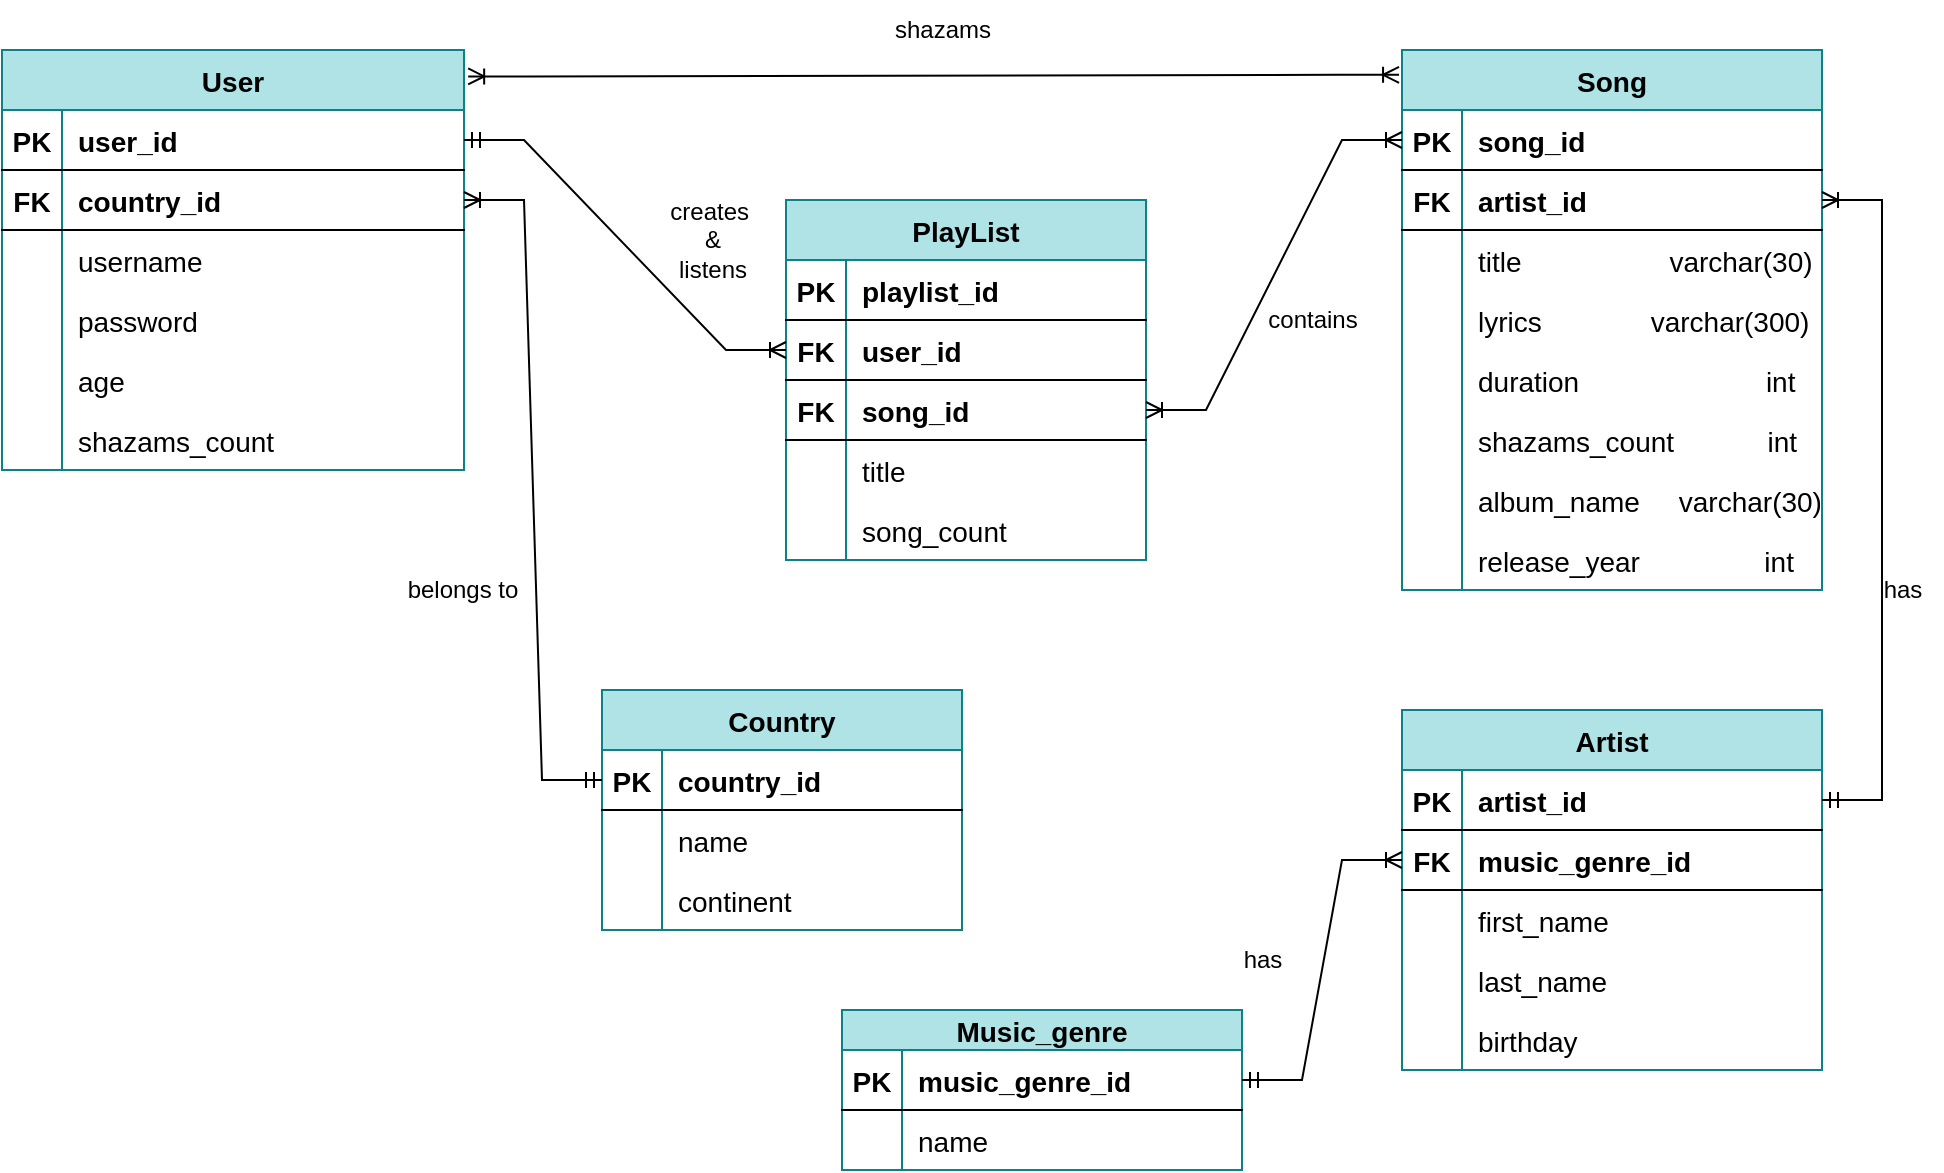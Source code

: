 <mxfile version="20.3.0" type="device"><diagram id="4LBnZehck8oX61loQEmw" name="Page-1"><mxGraphModel dx="1880" dy="649" grid="1" gridSize="10" guides="1" tooltips="1" connect="1" arrows="1" fold="1" page="1" pageScale="1" pageWidth="850" pageHeight="1100" math="0" shadow="0"><root><mxCell id="0"/><mxCell id="1" parent="0"/><mxCell id="A0lXSllya_kfX81sXJ0i-18" value="User" style="shape=table;startSize=30;container=1;collapsible=1;childLayout=tableLayout;fixedRows=1;rowLines=0;fontStyle=1;align=center;resizeLast=1;fontSize=14;fillColor=#b0e3e6;strokeColor=#0e8088;" parent="1" vertex="1"><mxGeometry x="-340" y="110" width="231" height="210" as="geometry"/></mxCell><mxCell id="A0lXSllya_kfX81sXJ0i-19" value="" style="shape=tableRow;horizontal=0;startSize=0;swimlaneHead=0;swimlaneBody=0;fillColor=none;collapsible=0;dropTarget=0;points=[[0,0.5],[1,0.5]];portConstraint=eastwest;top=0;left=0;right=0;bottom=1;fontSize=14;" parent="A0lXSllya_kfX81sXJ0i-18" vertex="1"><mxGeometry y="30" width="231" height="30" as="geometry"/></mxCell><mxCell id="A0lXSllya_kfX81sXJ0i-20" value="PK" style="shape=partialRectangle;connectable=0;fillColor=none;top=0;left=0;bottom=0;right=0;fontStyle=1;overflow=hidden;fontSize=14;" parent="A0lXSllya_kfX81sXJ0i-19" vertex="1"><mxGeometry width="30" height="30" as="geometry"><mxRectangle width="30" height="30" as="alternateBounds"/></mxGeometry></mxCell><mxCell id="A0lXSllya_kfX81sXJ0i-21" value="user_id" style="shape=partialRectangle;connectable=0;fillColor=none;top=0;left=0;bottom=0;right=0;align=left;spacingLeft=6;fontStyle=1;overflow=hidden;fontSize=14;" parent="A0lXSllya_kfX81sXJ0i-19" vertex="1"><mxGeometry x="30" width="201" height="30" as="geometry"><mxRectangle width="201" height="30" as="alternateBounds"/></mxGeometry></mxCell><mxCell id="A0lXSllya_kfX81sXJ0i-36" value="" style="shape=tableRow;horizontal=0;startSize=0;swimlaneHead=0;swimlaneBody=0;fillColor=none;collapsible=0;dropTarget=0;points=[[0,0.5],[1,0.5]];portConstraint=eastwest;top=0;left=0;right=0;bottom=1;fontSize=14;" parent="A0lXSllya_kfX81sXJ0i-18" vertex="1"><mxGeometry y="60" width="231" height="30" as="geometry"/></mxCell><mxCell id="A0lXSllya_kfX81sXJ0i-37" value="FK" style="shape=partialRectangle;connectable=0;fillColor=none;top=0;left=0;bottom=0;right=0;fontStyle=1;overflow=hidden;fontSize=14;" parent="A0lXSllya_kfX81sXJ0i-36" vertex="1"><mxGeometry width="30" height="30" as="geometry"><mxRectangle width="30" height="30" as="alternateBounds"/></mxGeometry></mxCell><mxCell id="A0lXSllya_kfX81sXJ0i-38" value="country_id" style="shape=partialRectangle;connectable=0;fillColor=none;top=0;left=0;bottom=0;right=0;align=left;spacingLeft=6;fontStyle=1;overflow=hidden;fontSize=14;" parent="A0lXSllya_kfX81sXJ0i-36" vertex="1"><mxGeometry x="30" width="201" height="30" as="geometry"><mxRectangle width="201" height="30" as="alternateBounds"/></mxGeometry></mxCell><mxCell id="A0lXSllya_kfX81sXJ0i-22" value="" style="shape=tableRow;horizontal=0;startSize=0;swimlaneHead=0;swimlaneBody=0;fillColor=none;collapsible=0;dropTarget=0;points=[[0,0.5],[1,0.5]];portConstraint=eastwest;top=0;left=0;right=0;bottom=0;fontSize=14;" parent="A0lXSllya_kfX81sXJ0i-18" vertex="1"><mxGeometry y="90" width="231" height="30" as="geometry"/></mxCell><mxCell id="A0lXSllya_kfX81sXJ0i-23" value="" style="shape=partialRectangle;connectable=0;fillColor=none;top=0;left=0;bottom=0;right=0;editable=1;overflow=hidden;fontSize=14;" parent="A0lXSllya_kfX81sXJ0i-22" vertex="1"><mxGeometry width="30" height="30" as="geometry"><mxRectangle width="30" height="30" as="alternateBounds"/></mxGeometry></mxCell><mxCell id="A0lXSllya_kfX81sXJ0i-24" value="username              " style="shape=partialRectangle;connectable=0;fillColor=none;top=0;left=0;bottom=0;right=0;align=left;spacingLeft=6;overflow=hidden;fontSize=14;" parent="A0lXSllya_kfX81sXJ0i-22" vertex="1"><mxGeometry x="30" width="201" height="30" as="geometry"><mxRectangle width="201" height="30" as="alternateBounds"/></mxGeometry></mxCell><mxCell id="A0lXSllya_kfX81sXJ0i-25" value="" style="shape=tableRow;horizontal=0;startSize=0;swimlaneHead=0;swimlaneBody=0;fillColor=none;collapsible=0;dropTarget=0;points=[[0,0.5],[1,0.5]];portConstraint=eastwest;top=0;left=0;right=0;bottom=0;fontSize=14;" parent="A0lXSllya_kfX81sXJ0i-18" vertex="1"><mxGeometry y="120" width="231" height="30" as="geometry"/></mxCell><mxCell id="A0lXSllya_kfX81sXJ0i-26" value="" style="shape=partialRectangle;connectable=0;fillColor=none;top=0;left=0;bottom=0;right=0;editable=1;overflow=hidden;fontSize=14;" parent="A0lXSllya_kfX81sXJ0i-25" vertex="1"><mxGeometry width="30" height="30" as="geometry"><mxRectangle width="30" height="30" as="alternateBounds"/></mxGeometry></mxCell><mxCell id="A0lXSllya_kfX81sXJ0i-27" value="password               " style="shape=partialRectangle;connectable=0;fillColor=none;top=0;left=0;bottom=0;right=0;align=left;spacingLeft=6;overflow=hidden;fontSize=14;" parent="A0lXSllya_kfX81sXJ0i-25" vertex="1"><mxGeometry x="30" width="201" height="30" as="geometry"><mxRectangle width="201" height="30" as="alternateBounds"/></mxGeometry></mxCell><mxCell id="A0lXSllya_kfX81sXJ0i-28" value="" style="shape=tableRow;horizontal=0;startSize=0;swimlaneHead=0;swimlaneBody=0;fillColor=none;collapsible=0;dropTarget=0;points=[[0,0.5],[1,0.5]];portConstraint=eastwest;top=0;left=0;right=0;bottom=0;fontSize=14;" parent="A0lXSllya_kfX81sXJ0i-18" vertex="1"><mxGeometry y="150" width="231" height="30" as="geometry"/></mxCell><mxCell id="A0lXSllya_kfX81sXJ0i-29" value="" style="shape=partialRectangle;connectable=0;fillColor=none;top=0;left=0;bottom=0;right=0;editable=1;overflow=hidden;fontSize=14;" parent="A0lXSllya_kfX81sXJ0i-28" vertex="1"><mxGeometry width="30" height="30" as="geometry"><mxRectangle width="30" height="30" as="alternateBounds"/></mxGeometry></mxCell><mxCell id="A0lXSllya_kfX81sXJ0i-30" value="age                                      " style="shape=partialRectangle;connectable=0;fillColor=none;top=0;left=0;bottom=0;right=0;align=left;spacingLeft=6;overflow=hidden;fontSize=14;" parent="A0lXSllya_kfX81sXJ0i-28" vertex="1"><mxGeometry x="30" width="201" height="30" as="geometry"><mxRectangle width="201" height="30" as="alternateBounds"/></mxGeometry></mxCell><mxCell id="_wZwVxTYqBATb2Qg2uGG-13" value="" style="shape=tableRow;horizontal=0;startSize=0;swimlaneHead=0;swimlaneBody=0;fillColor=none;collapsible=0;dropTarget=0;points=[[0,0.5],[1,0.5]];portConstraint=eastwest;top=0;left=0;right=0;bottom=0;fontSize=14;" parent="A0lXSllya_kfX81sXJ0i-18" vertex="1"><mxGeometry y="180" width="231" height="30" as="geometry"/></mxCell><mxCell id="_wZwVxTYqBATb2Qg2uGG-14" value="" style="shape=partialRectangle;connectable=0;fillColor=none;top=0;left=0;bottom=0;right=0;editable=1;overflow=hidden;fontSize=14;" parent="_wZwVxTYqBATb2Qg2uGG-13" vertex="1"><mxGeometry width="30" height="30" as="geometry"><mxRectangle width="30" height="30" as="alternateBounds"/></mxGeometry></mxCell><mxCell id="_wZwVxTYqBATb2Qg2uGG-15" value="shazams_count                   " style="shape=partialRectangle;connectable=0;fillColor=none;top=0;left=0;bottom=0;right=0;align=left;spacingLeft=6;overflow=hidden;fontSize=14;" parent="_wZwVxTYqBATb2Qg2uGG-13" vertex="1"><mxGeometry x="30" width="201" height="30" as="geometry"><mxRectangle width="201" height="30" as="alternateBounds"/></mxGeometry></mxCell><mxCell id="A0lXSllya_kfX81sXJ0i-42" value="Song" style="shape=table;startSize=30;container=1;collapsible=1;childLayout=tableLayout;fixedRows=1;rowLines=0;fontStyle=1;align=center;resizeLast=1;fontSize=14;fillColor=#b0e3e6;strokeColor=#0e8088;" parent="1" vertex="1"><mxGeometry x="360" y="110" width="210" height="270" as="geometry"/></mxCell><mxCell id="A0lXSllya_kfX81sXJ0i-43" value="" style="shape=tableRow;horizontal=0;startSize=0;swimlaneHead=0;swimlaneBody=0;fillColor=none;collapsible=0;dropTarget=0;points=[[0,0.5],[1,0.5]];portConstraint=eastwest;top=0;left=0;right=0;bottom=1;fontSize=14;" parent="A0lXSllya_kfX81sXJ0i-42" vertex="1"><mxGeometry y="30" width="210" height="30" as="geometry"/></mxCell><mxCell id="A0lXSllya_kfX81sXJ0i-44" value="PK" style="shape=partialRectangle;connectable=0;fillColor=none;top=0;left=0;bottom=0;right=0;fontStyle=1;overflow=hidden;fontSize=14;" parent="A0lXSllya_kfX81sXJ0i-43" vertex="1"><mxGeometry width="30" height="30" as="geometry"><mxRectangle width="30" height="30" as="alternateBounds"/></mxGeometry></mxCell><mxCell id="A0lXSllya_kfX81sXJ0i-45" value="song_id" style="shape=partialRectangle;connectable=0;fillColor=none;top=0;left=0;bottom=0;right=0;align=left;spacingLeft=6;fontStyle=1;overflow=hidden;fontSize=14;" parent="A0lXSllya_kfX81sXJ0i-43" vertex="1"><mxGeometry x="30" width="180" height="30" as="geometry"><mxRectangle width="180" height="30" as="alternateBounds"/></mxGeometry></mxCell><mxCell id="A0lXSllya_kfX81sXJ0i-46" value="" style="shape=tableRow;horizontal=0;startSize=0;swimlaneHead=0;swimlaneBody=0;fillColor=none;collapsible=0;dropTarget=0;points=[[0,0.5],[1,0.5]];portConstraint=eastwest;top=0;left=0;right=0;bottom=1;fontSize=14;" parent="A0lXSllya_kfX81sXJ0i-42" vertex="1"><mxGeometry y="60" width="210" height="30" as="geometry"/></mxCell><mxCell id="A0lXSllya_kfX81sXJ0i-47" value="FK" style="shape=partialRectangle;connectable=0;fillColor=none;top=0;left=0;bottom=0;right=0;fontStyle=1;overflow=hidden;fontSize=14;" parent="A0lXSllya_kfX81sXJ0i-46" vertex="1"><mxGeometry width="30" height="30" as="geometry"><mxRectangle width="30" height="30" as="alternateBounds"/></mxGeometry></mxCell><mxCell id="A0lXSllya_kfX81sXJ0i-48" value="artist_id" style="shape=partialRectangle;connectable=0;fillColor=none;top=0;left=0;bottom=0;right=0;align=left;spacingLeft=6;fontStyle=1;overflow=hidden;fontSize=14;" parent="A0lXSllya_kfX81sXJ0i-46" vertex="1"><mxGeometry x="30" width="180" height="30" as="geometry"><mxRectangle width="180" height="30" as="alternateBounds"/></mxGeometry></mxCell><mxCell id="A0lXSllya_kfX81sXJ0i-52" value="" style="shape=tableRow;horizontal=0;startSize=0;swimlaneHead=0;swimlaneBody=0;fillColor=none;collapsible=0;dropTarget=0;points=[[0,0.5],[1,0.5]];portConstraint=eastwest;top=0;left=0;right=0;bottom=0;fontSize=14;" parent="A0lXSllya_kfX81sXJ0i-42" vertex="1"><mxGeometry y="90" width="210" height="30" as="geometry"/></mxCell><mxCell id="A0lXSllya_kfX81sXJ0i-53" value="" style="shape=partialRectangle;connectable=0;fillColor=none;top=0;left=0;bottom=0;right=0;editable=1;overflow=hidden;fontSize=14;" parent="A0lXSllya_kfX81sXJ0i-52" vertex="1"><mxGeometry width="30" height="30" as="geometry"><mxRectangle width="30" height="30" as="alternateBounds"/></mxGeometry></mxCell><mxCell id="A0lXSllya_kfX81sXJ0i-54" value="title                   varchar(30)" style="shape=partialRectangle;connectable=0;fillColor=none;top=0;left=0;bottom=0;right=0;align=left;spacingLeft=6;overflow=hidden;fontSize=14;" parent="A0lXSllya_kfX81sXJ0i-52" vertex="1"><mxGeometry x="30" width="180" height="30" as="geometry"><mxRectangle width="180" height="30" as="alternateBounds"/></mxGeometry></mxCell><mxCell id="A0lXSllya_kfX81sXJ0i-55" value="" style="shape=tableRow;horizontal=0;startSize=0;swimlaneHead=0;swimlaneBody=0;fillColor=none;collapsible=0;dropTarget=0;points=[[0,0.5],[1,0.5]];portConstraint=eastwest;top=0;left=0;right=0;bottom=0;fontSize=14;" parent="A0lXSllya_kfX81sXJ0i-42" vertex="1"><mxGeometry y="120" width="210" height="30" as="geometry"/></mxCell><mxCell id="A0lXSllya_kfX81sXJ0i-56" value="" style="shape=partialRectangle;connectable=0;fillColor=none;top=0;left=0;bottom=0;right=0;editable=1;overflow=hidden;fontSize=14;" parent="A0lXSllya_kfX81sXJ0i-55" vertex="1"><mxGeometry width="30" height="30" as="geometry"><mxRectangle width="30" height="30" as="alternateBounds"/></mxGeometry></mxCell><mxCell id="A0lXSllya_kfX81sXJ0i-57" value="lyrics              varchar(300)" style="shape=partialRectangle;connectable=0;fillColor=none;top=0;left=0;bottom=0;right=0;align=left;spacingLeft=6;overflow=hidden;fontSize=14;" parent="A0lXSllya_kfX81sXJ0i-55" vertex="1"><mxGeometry x="30" width="180" height="30" as="geometry"><mxRectangle width="180" height="30" as="alternateBounds"/></mxGeometry></mxCell><mxCell id="A0lXSllya_kfX81sXJ0i-62" value="" style="shape=tableRow;horizontal=0;startSize=0;swimlaneHead=0;swimlaneBody=0;fillColor=none;collapsible=0;dropTarget=0;points=[[0,0.5],[1,0.5]];portConstraint=eastwest;top=0;left=0;right=0;bottom=0;fontSize=14;" parent="A0lXSllya_kfX81sXJ0i-42" vertex="1"><mxGeometry y="150" width="210" height="30" as="geometry"/></mxCell><mxCell id="A0lXSllya_kfX81sXJ0i-63" value="" style="shape=partialRectangle;connectable=0;fillColor=none;top=0;left=0;bottom=0;right=0;editable=1;overflow=hidden;fontSize=14;" parent="A0lXSllya_kfX81sXJ0i-62" vertex="1"><mxGeometry width="30" height="30" as="geometry"><mxRectangle width="30" height="30" as="alternateBounds"/></mxGeometry></mxCell><mxCell id="A0lXSllya_kfX81sXJ0i-64" value="duration                        int" style="shape=partialRectangle;connectable=0;fillColor=none;top=0;left=0;bottom=0;right=0;align=left;spacingLeft=6;overflow=hidden;fontSize=14;" parent="A0lXSllya_kfX81sXJ0i-62" vertex="1"><mxGeometry x="30" width="180" height="30" as="geometry"><mxRectangle width="180" height="30" as="alternateBounds"/></mxGeometry></mxCell><mxCell id="A0lXSllya_kfX81sXJ0i-173" value="" style="shape=tableRow;horizontal=0;startSize=0;swimlaneHead=0;swimlaneBody=0;fillColor=none;collapsible=0;dropTarget=0;points=[[0,0.5],[1,0.5]];portConstraint=eastwest;top=0;left=0;right=0;bottom=0;fontSize=14;" parent="A0lXSllya_kfX81sXJ0i-42" vertex="1"><mxGeometry y="180" width="210" height="30" as="geometry"/></mxCell><mxCell id="A0lXSllya_kfX81sXJ0i-174" value="" style="shape=partialRectangle;connectable=0;fillColor=none;top=0;left=0;bottom=0;right=0;editable=1;overflow=hidden;fontSize=14;" parent="A0lXSllya_kfX81sXJ0i-173" vertex="1"><mxGeometry width="30" height="30" as="geometry"><mxRectangle width="30" height="30" as="alternateBounds"/></mxGeometry></mxCell><mxCell id="A0lXSllya_kfX81sXJ0i-175" value="shazams_count            int" style="shape=partialRectangle;connectable=0;fillColor=none;top=0;left=0;bottom=0;right=0;align=left;spacingLeft=6;overflow=hidden;fontSize=14;" parent="A0lXSllya_kfX81sXJ0i-173" vertex="1"><mxGeometry x="30" width="180" height="30" as="geometry"><mxRectangle width="180" height="30" as="alternateBounds"/></mxGeometry></mxCell><mxCell id="_wZwVxTYqBATb2Qg2uGG-7" value="" style="shape=tableRow;horizontal=0;startSize=0;swimlaneHead=0;swimlaneBody=0;fillColor=none;collapsible=0;dropTarget=0;points=[[0,0.5],[1,0.5]];portConstraint=eastwest;top=0;left=0;right=0;bottom=0;fontSize=14;" parent="A0lXSllya_kfX81sXJ0i-42" vertex="1"><mxGeometry y="210" width="210" height="30" as="geometry"/></mxCell><mxCell id="_wZwVxTYqBATb2Qg2uGG-8" value="" style="shape=partialRectangle;connectable=0;fillColor=none;top=0;left=0;bottom=0;right=0;editable=1;overflow=hidden;fontSize=14;" parent="_wZwVxTYqBATb2Qg2uGG-7" vertex="1"><mxGeometry width="30" height="30" as="geometry"><mxRectangle width="30" height="30" as="alternateBounds"/></mxGeometry></mxCell><mxCell id="_wZwVxTYqBATb2Qg2uGG-9" value="album_name     varchar(30)" style="shape=partialRectangle;connectable=0;fillColor=none;top=0;left=0;bottom=0;right=0;align=left;spacingLeft=6;overflow=hidden;fontSize=14;" parent="_wZwVxTYqBATb2Qg2uGG-7" vertex="1"><mxGeometry x="30" width="180" height="30" as="geometry"><mxRectangle width="180" height="30" as="alternateBounds"/></mxGeometry></mxCell><mxCell id="_wZwVxTYqBATb2Qg2uGG-10" value="" style="shape=tableRow;horizontal=0;startSize=0;swimlaneHead=0;swimlaneBody=0;fillColor=none;collapsible=0;dropTarget=0;points=[[0,0.5],[1,0.5]];portConstraint=eastwest;top=0;left=0;right=0;bottom=0;fontSize=14;" parent="A0lXSllya_kfX81sXJ0i-42" vertex="1"><mxGeometry y="240" width="210" height="30" as="geometry"/></mxCell><mxCell id="_wZwVxTYqBATb2Qg2uGG-11" value="" style="shape=partialRectangle;connectable=0;fillColor=none;top=0;left=0;bottom=0;right=0;editable=1;overflow=hidden;fontSize=14;" parent="_wZwVxTYqBATb2Qg2uGG-10" vertex="1"><mxGeometry width="30" height="30" as="geometry"><mxRectangle width="30" height="30" as="alternateBounds"/></mxGeometry></mxCell><mxCell id="_wZwVxTYqBATb2Qg2uGG-12" value="release_year                int" style="shape=partialRectangle;connectable=0;fillColor=none;top=0;left=0;bottom=0;right=0;align=left;spacingLeft=6;overflow=hidden;fontSize=14;" parent="_wZwVxTYqBATb2Qg2uGG-10" vertex="1"><mxGeometry x="30" width="180" height="30" as="geometry"><mxRectangle width="180" height="30" as="alternateBounds"/></mxGeometry></mxCell><mxCell id="A0lXSllya_kfX81sXJ0i-65" value="Artist" style="shape=table;startSize=30;container=1;collapsible=1;childLayout=tableLayout;fixedRows=1;rowLines=0;fontStyle=1;align=center;resizeLast=1;fontSize=14;fillColor=#b0e3e6;strokeColor=#0e8088;" parent="1" vertex="1"><mxGeometry x="360" y="440" width="210" height="180" as="geometry"/></mxCell><mxCell id="A0lXSllya_kfX81sXJ0i-66" value="" style="shape=tableRow;horizontal=0;startSize=0;swimlaneHead=0;swimlaneBody=0;fillColor=none;collapsible=0;dropTarget=0;points=[[0,0.5],[1,0.5]];portConstraint=eastwest;top=0;left=0;right=0;bottom=1;fontSize=14;" parent="A0lXSllya_kfX81sXJ0i-65" vertex="1"><mxGeometry y="30" width="210" height="30" as="geometry"/></mxCell><mxCell id="A0lXSllya_kfX81sXJ0i-67" value="PK" style="shape=partialRectangle;connectable=0;fillColor=none;top=0;left=0;bottom=0;right=0;fontStyle=1;overflow=hidden;fontSize=14;" parent="A0lXSllya_kfX81sXJ0i-66" vertex="1"><mxGeometry width="30" height="30" as="geometry"><mxRectangle width="30" height="30" as="alternateBounds"/></mxGeometry></mxCell><mxCell id="A0lXSllya_kfX81sXJ0i-68" value="artist_id" style="shape=partialRectangle;connectable=0;fillColor=none;top=0;left=0;bottom=0;right=0;align=left;spacingLeft=6;fontStyle=1;overflow=hidden;fontSize=14;" parent="A0lXSllya_kfX81sXJ0i-66" vertex="1"><mxGeometry x="30" width="180" height="30" as="geometry"><mxRectangle width="180" height="30" as="alternateBounds"/></mxGeometry></mxCell><mxCell id="A0lXSllya_kfX81sXJ0i-69" value="" style="shape=tableRow;horizontal=0;startSize=0;swimlaneHead=0;swimlaneBody=0;fillColor=none;collapsible=0;dropTarget=0;points=[[0,0.5],[1,0.5]];portConstraint=eastwest;top=0;left=0;right=0;bottom=1;fontSize=14;" parent="A0lXSllya_kfX81sXJ0i-65" vertex="1"><mxGeometry y="60" width="210" height="30" as="geometry"/></mxCell><mxCell id="A0lXSllya_kfX81sXJ0i-70" value="FK" style="shape=partialRectangle;connectable=0;fillColor=none;top=0;left=0;bottom=0;right=0;fontStyle=1;overflow=hidden;fontSize=14;" parent="A0lXSllya_kfX81sXJ0i-69" vertex="1"><mxGeometry width="30" height="30" as="geometry"><mxRectangle width="30" height="30" as="alternateBounds"/></mxGeometry></mxCell><mxCell id="A0lXSllya_kfX81sXJ0i-71" value="music_genre_id" style="shape=partialRectangle;connectable=0;fillColor=none;top=0;left=0;bottom=0;right=0;align=left;spacingLeft=6;fontStyle=1;overflow=hidden;fontSize=14;" parent="A0lXSllya_kfX81sXJ0i-69" vertex="1"><mxGeometry x="30" width="180" height="30" as="geometry"><mxRectangle width="180" height="30" as="alternateBounds"/></mxGeometry></mxCell><mxCell id="A0lXSllya_kfX81sXJ0i-75" value="" style="shape=tableRow;horizontal=0;startSize=0;swimlaneHead=0;swimlaneBody=0;fillColor=none;collapsible=0;dropTarget=0;points=[[0,0.5],[1,0.5]];portConstraint=eastwest;top=0;left=0;right=0;bottom=0;fontSize=14;" parent="A0lXSllya_kfX81sXJ0i-65" vertex="1"><mxGeometry y="90" width="210" height="30" as="geometry"/></mxCell><mxCell id="A0lXSllya_kfX81sXJ0i-76" value="" style="shape=partialRectangle;connectable=0;fillColor=none;top=0;left=0;bottom=0;right=0;editable=1;overflow=hidden;fontSize=14;" parent="A0lXSllya_kfX81sXJ0i-75" vertex="1"><mxGeometry width="30" height="30" as="geometry"><mxRectangle width="30" height="30" as="alternateBounds"/></mxGeometry></mxCell><mxCell id="A0lXSllya_kfX81sXJ0i-77" value="first_name        " style="shape=partialRectangle;connectable=0;fillColor=none;top=0;left=0;bottom=0;right=0;align=left;spacingLeft=6;overflow=hidden;fontSize=14;" parent="A0lXSllya_kfX81sXJ0i-75" vertex="1"><mxGeometry x="30" width="180" height="30" as="geometry"><mxRectangle width="180" height="30" as="alternateBounds"/></mxGeometry></mxCell><mxCell id="A0lXSllya_kfX81sXJ0i-78" value="" style="shape=tableRow;horizontal=0;startSize=0;swimlaneHead=0;swimlaneBody=0;fillColor=none;collapsible=0;dropTarget=0;points=[[0,0.5],[1,0.5]];portConstraint=eastwest;top=0;left=0;right=0;bottom=0;fontSize=14;" parent="A0lXSllya_kfX81sXJ0i-65" vertex="1"><mxGeometry y="120" width="210" height="30" as="geometry"/></mxCell><mxCell id="A0lXSllya_kfX81sXJ0i-79" value="" style="shape=partialRectangle;connectable=0;fillColor=none;top=0;left=0;bottom=0;right=0;editable=1;overflow=hidden;fontSize=14;" parent="A0lXSllya_kfX81sXJ0i-78" vertex="1"><mxGeometry width="30" height="30" as="geometry"><mxRectangle width="30" height="30" as="alternateBounds"/></mxGeometry></mxCell><mxCell id="A0lXSllya_kfX81sXJ0i-80" value="last_name        " style="shape=partialRectangle;connectable=0;fillColor=none;top=0;left=0;bottom=0;right=0;align=left;spacingLeft=6;overflow=hidden;fontSize=14;" parent="A0lXSllya_kfX81sXJ0i-78" vertex="1"><mxGeometry x="30" width="180" height="30" as="geometry"><mxRectangle width="180" height="30" as="alternateBounds"/></mxGeometry></mxCell><mxCell id="A0lXSllya_kfX81sXJ0i-81" value="" style="shape=tableRow;horizontal=0;startSize=0;swimlaneHead=0;swimlaneBody=0;fillColor=none;collapsible=0;dropTarget=0;points=[[0,0.5],[1,0.5]];portConstraint=eastwest;top=0;left=0;right=0;bottom=0;fontSize=14;" parent="A0lXSllya_kfX81sXJ0i-65" vertex="1"><mxGeometry y="150" width="210" height="30" as="geometry"/></mxCell><mxCell id="A0lXSllya_kfX81sXJ0i-82" value="" style="shape=partialRectangle;connectable=0;fillColor=none;top=0;left=0;bottom=0;right=0;editable=1;overflow=hidden;fontSize=14;" parent="A0lXSllya_kfX81sXJ0i-81" vertex="1"><mxGeometry width="30" height="30" as="geometry"><mxRectangle width="30" height="30" as="alternateBounds"/></mxGeometry></mxCell><mxCell id="A0lXSllya_kfX81sXJ0i-83" value="birthday              " style="shape=partialRectangle;connectable=0;fillColor=none;top=0;left=0;bottom=0;right=0;align=left;spacingLeft=6;overflow=hidden;fontSize=14;" parent="A0lXSllya_kfX81sXJ0i-81" vertex="1"><mxGeometry x="30" width="180" height="30" as="geometry"><mxRectangle width="180" height="30" as="alternateBounds"/></mxGeometry></mxCell><mxCell id="A0lXSllya_kfX81sXJ0i-101" value="Music_genre" style="shape=table;startSize=20;container=1;collapsible=1;childLayout=tableLayout;fixedRows=1;rowLines=0;fontStyle=1;align=center;resizeLast=1;fontSize=14;fillColor=#b0e3e6;strokeColor=#0e8088;" parent="1" vertex="1"><mxGeometry x="80" y="590" width="200" height="80" as="geometry"/></mxCell><mxCell id="A0lXSllya_kfX81sXJ0i-102" value="" style="shape=tableRow;horizontal=0;startSize=0;swimlaneHead=0;swimlaneBody=0;fillColor=none;collapsible=0;dropTarget=0;points=[[0,0.5],[1,0.5]];portConstraint=eastwest;top=0;left=0;right=0;bottom=1;fontSize=14;" parent="A0lXSllya_kfX81sXJ0i-101" vertex="1"><mxGeometry y="20" width="200" height="30" as="geometry"/></mxCell><mxCell id="A0lXSllya_kfX81sXJ0i-103" value="PK" style="shape=partialRectangle;connectable=0;fillColor=none;top=0;left=0;bottom=0;right=0;fontStyle=1;overflow=hidden;fontSize=14;" parent="A0lXSllya_kfX81sXJ0i-102" vertex="1"><mxGeometry width="30" height="30" as="geometry"><mxRectangle width="30" height="30" as="alternateBounds"/></mxGeometry></mxCell><mxCell id="A0lXSllya_kfX81sXJ0i-104" value="music_genre_id" style="shape=partialRectangle;connectable=0;fillColor=none;top=0;left=0;bottom=0;right=0;align=left;spacingLeft=6;fontStyle=1;overflow=hidden;fontSize=14;" parent="A0lXSllya_kfX81sXJ0i-102" vertex="1"><mxGeometry x="30" width="170" height="30" as="geometry"><mxRectangle width="170" height="30" as="alternateBounds"/></mxGeometry></mxCell><mxCell id="A0lXSllya_kfX81sXJ0i-111" value="" style="shape=tableRow;horizontal=0;startSize=0;swimlaneHead=0;swimlaneBody=0;fillColor=none;collapsible=0;dropTarget=0;points=[[0,0.5],[1,0.5]];portConstraint=eastwest;top=0;left=0;right=0;bottom=0;fontSize=14;" parent="A0lXSllya_kfX81sXJ0i-101" vertex="1"><mxGeometry y="50" width="200" height="30" as="geometry"/></mxCell><mxCell id="A0lXSllya_kfX81sXJ0i-112" value="" style="shape=partialRectangle;connectable=0;fillColor=none;top=0;left=0;bottom=0;right=0;editable=1;overflow=hidden;fontSize=14;" parent="A0lXSllya_kfX81sXJ0i-111" vertex="1"><mxGeometry width="30" height="30" as="geometry"><mxRectangle width="30" height="30" as="alternateBounds"/></mxGeometry></mxCell><mxCell id="A0lXSllya_kfX81sXJ0i-113" value="name            " style="shape=partialRectangle;connectable=0;fillColor=none;top=0;left=0;bottom=0;right=0;align=left;spacingLeft=6;overflow=hidden;fontSize=14;" parent="A0lXSllya_kfX81sXJ0i-111" vertex="1"><mxGeometry x="30" width="170" height="30" as="geometry"><mxRectangle width="170" height="30" as="alternateBounds"/></mxGeometry></mxCell><mxCell id="A0lXSllya_kfX81sXJ0i-121" value="Country" style="shape=table;startSize=30;container=1;collapsible=1;childLayout=tableLayout;fixedRows=1;rowLines=0;fontStyle=1;align=center;resizeLast=1;fontSize=14;fillColor=#b0e3e6;strokeColor=#0e8088;" parent="1" vertex="1"><mxGeometry x="-40" y="430" width="180" height="120" as="geometry"/></mxCell><mxCell id="A0lXSllya_kfX81sXJ0i-122" value="" style="shape=tableRow;horizontal=0;startSize=0;swimlaneHead=0;swimlaneBody=0;fillColor=none;collapsible=0;dropTarget=0;points=[[0,0.5],[1,0.5]];portConstraint=eastwest;top=0;left=0;right=0;bottom=1;fontSize=14;" parent="A0lXSllya_kfX81sXJ0i-121" vertex="1"><mxGeometry y="30" width="180" height="30" as="geometry"/></mxCell><mxCell id="A0lXSllya_kfX81sXJ0i-123" value="PK" style="shape=partialRectangle;connectable=0;fillColor=none;top=0;left=0;bottom=0;right=0;fontStyle=1;overflow=hidden;fontSize=14;" parent="A0lXSllya_kfX81sXJ0i-122" vertex="1"><mxGeometry width="30" height="30" as="geometry"><mxRectangle width="30" height="30" as="alternateBounds"/></mxGeometry></mxCell><mxCell id="A0lXSllya_kfX81sXJ0i-124" value="country_id" style="shape=partialRectangle;connectable=0;fillColor=none;top=0;left=0;bottom=0;right=0;align=left;spacingLeft=6;fontStyle=1;overflow=hidden;fontSize=14;" parent="A0lXSllya_kfX81sXJ0i-122" vertex="1"><mxGeometry x="30" width="150" height="30" as="geometry"><mxRectangle width="150" height="30" as="alternateBounds"/></mxGeometry></mxCell><mxCell id="A0lXSllya_kfX81sXJ0i-125" value="" style="shape=tableRow;horizontal=0;startSize=0;swimlaneHead=0;swimlaneBody=0;fillColor=none;collapsible=0;dropTarget=0;points=[[0,0.5],[1,0.5]];portConstraint=eastwest;top=0;left=0;right=0;bottom=0;fontSize=14;" parent="A0lXSllya_kfX81sXJ0i-121" vertex="1"><mxGeometry y="60" width="180" height="30" as="geometry"/></mxCell><mxCell id="A0lXSllya_kfX81sXJ0i-126" value="" style="shape=partialRectangle;connectable=0;fillColor=none;top=0;left=0;bottom=0;right=0;editable=1;overflow=hidden;fontSize=14;" parent="A0lXSllya_kfX81sXJ0i-125" vertex="1"><mxGeometry width="30" height="30" as="geometry"><mxRectangle width="30" height="30" as="alternateBounds"/></mxGeometry></mxCell><mxCell id="A0lXSllya_kfX81sXJ0i-127" value="name         " style="shape=partialRectangle;connectable=0;fillColor=none;top=0;left=0;bottom=0;right=0;align=left;spacingLeft=6;overflow=hidden;fontSize=14;" parent="A0lXSllya_kfX81sXJ0i-125" vertex="1"><mxGeometry x="30" width="150" height="30" as="geometry"><mxRectangle width="150" height="30" as="alternateBounds"/></mxGeometry></mxCell><mxCell id="_wZwVxTYqBATb2Qg2uGG-1" value="" style="shape=tableRow;horizontal=0;startSize=0;swimlaneHead=0;swimlaneBody=0;fillColor=none;collapsible=0;dropTarget=0;points=[[0,0.5],[1,0.5]];portConstraint=eastwest;top=0;left=0;right=0;bottom=0;fontSize=14;" parent="A0lXSllya_kfX81sXJ0i-121" vertex="1"><mxGeometry y="90" width="180" height="30" as="geometry"/></mxCell><mxCell id="_wZwVxTYqBATb2Qg2uGG-2" value="" style="shape=partialRectangle;connectable=0;fillColor=none;top=0;left=0;bottom=0;right=0;editable=1;overflow=hidden;fontSize=14;" parent="_wZwVxTYqBATb2Qg2uGG-1" vertex="1"><mxGeometry width="30" height="30" as="geometry"><mxRectangle width="30" height="30" as="alternateBounds"/></mxGeometry></mxCell><mxCell id="_wZwVxTYqBATb2Qg2uGG-3" value="continent  " style="shape=partialRectangle;connectable=0;fillColor=none;top=0;left=0;bottom=0;right=0;align=left;spacingLeft=6;overflow=hidden;fontSize=14;" parent="_wZwVxTYqBATb2Qg2uGG-1" vertex="1"><mxGeometry x="30" width="150" height="30" as="geometry"><mxRectangle width="150" height="30" as="alternateBounds"/></mxGeometry></mxCell><mxCell id="A0lXSllya_kfX81sXJ0i-150" value="PlayList" style="shape=table;startSize=30;container=1;collapsible=1;childLayout=tableLayout;fixedRows=1;rowLines=0;fontStyle=1;align=center;resizeLast=1;fontSize=14;fillColor=#b0e3e6;strokeColor=#0e8088;" parent="1" vertex="1"><mxGeometry x="52" y="185" width="180" height="180" as="geometry"/></mxCell><mxCell id="A0lXSllya_kfX81sXJ0i-151" value="" style="shape=tableRow;horizontal=0;startSize=0;swimlaneHead=0;swimlaneBody=0;fillColor=none;collapsible=0;dropTarget=0;points=[[0,0.5],[1,0.5]];portConstraint=eastwest;top=0;left=0;right=0;bottom=1;fontSize=14;" parent="A0lXSllya_kfX81sXJ0i-150" vertex="1"><mxGeometry y="30" width="180" height="30" as="geometry"/></mxCell><mxCell id="A0lXSllya_kfX81sXJ0i-152" value="PK" style="shape=partialRectangle;connectable=0;fillColor=none;top=0;left=0;bottom=0;right=0;fontStyle=1;overflow=hidden;fontSize=14;" parent="A0lXSllya_kfX81sXJ0i-151" vertex="1"><mxGeometry width="30" height="30" as="geometry"><mxRectangle width="30" height="30" as="alternateBounds"/></mxGeometry></mxCell><mxCell id="A0lXSllya_kfX81sXJ0i-153" value="playlist_id" style="shape=partialRectangle;connectable=0;fillColor=none;top=0;left=0;bottom=0;right=0;align=left;spacingLeft=6;fontStyle=1;overflow=hidden;fontSize=14;" parent="A0lXSllya_kfX81sXJ0i-151" vertex="1"><mxGeometry x="30" width="150" height="30" as="geometry"><mxRectangle width="150" height="30" as="alternateBounds"/></mxGeometry></mxCell><mxCell id="A0lXSllya_kfX81sXJ0i-154" value="" style="shape=tableRow;horizontal=0;startSize=0;swimlaneHead=0;swimlaneBody=0;fillColor=none;collapsible=0;dropTarget=0;points=[[0,0.5],[1,0.5]];portConstraint=eastwest;top=0;left=0;right=0;bottom=1;fontSize=14;" parent="A0lXSllya_kfX81sXJ0i-150" vertex="1"><mxGeometry y="60" width="180" height="30" as="geometry"/></mxCell><mxCell id="A0lXSllya_kfX81sXJ0i-155" value="FK" style="shape=partialRectangle;connectable=0;fillColor=none;top=0;left=0;bottom=0;right=0;fontStyle=1;overflow=hidden;fontSize=14;" parent="A0lXSllya_kfX81sXJ0i-154" vertex="1"><mxGeometry width="30" height="30" as="geometry"><mxRectangle width="30" height="30" as="alternateBounds"/></mxGeometry></mxCell><mxCell id="A0lXSllya_kfX81sXJ0i-156" value="user_id" style="shape=partialRectangle;connectable=0;fillColor=none;top=0;left=0;bottom=0;right=0;align=left;spacingLeft=6;fontStyle=1;overflow=hidden;fontSize=14;" parent="A0lXSllya_kfX81sXJ0i-154" vertex="1"><mxGeometry x="30" width="150" height="30" as="geometry"><mxRectangle width="150" height="30" as="alternateBounds"/></mxGeometry></mxCell><mxCell id="A0lXSllya_kfX81sXJ0i-157" value="" style="shape=tableRow;horizontal=0;startSize=0;swimlaneHead=0;swimlaneBody=0;fillColor=none;collapsible=0;dropTarget=0;points=[[0,0.5],[1,0.5]];portConstraint=eastwest;top=0;left=0;right=0;bottom=1;fontSize=14;" parent="A0lXSllya_kfX81sXJ0i-150" vertex="1"><mxGeometry y="90" width="180" height="30" as="geometry"/></mxCell><mxCell id="A0lXSllya_kfX81sXJ0i-158" value="FK" style="shape=partialRectangle;connectable=0;fillColor=none;top=0;left=0;bottom=0;right=0;fontStyle=1;overflow=hidden;fontSize=14;" parent="A0lXSllya_kfX81sXJ0i-157" vertex="1"><mxGeometry width="30" height="30" as="geometry"><mxRectangle width="30" height="30" as="alternateBounds"/></mxGeometry></mxCell><mxCell id="A0lXSllya_kfX81sXJ0i-159" value="song_id" style="shape=partialRectangle;connectable=0;fillColor=none;top=0;left=0;bottom=0;right=0;align=left;spacingLeft=6;fontStyle=1;overflow=hidden;fontSize=14;" parent="A0lXSllya_kfX81sXJ0i-157" vertex="1"><mxGeometry x="30" width="150" height="30" as="geometry"><mxRectangle width="150" height="30" as="alternateBounds"/></mxGeometry></mxCell><mxCell id="A0lXSllya_kfX81sXJ0i-160" value="" style="shape=tableRow;horizontal=0;startSize=0;swimlaneHead=0;swimlaneBody=0;fillColor=none;collapsible=0;dropTarget=0;points=[[0,0.5],[1,0.5]];portConstraint=eastwest;top=0;left=0;right=0;bottom=0;fontSize=14;" parent="A0lXSllya_kfX81sXJ0i-150" vertex="1"><mxGeometry y="120" width="180" height="30" as="geometry"/></mxCell><mxCell id="A0lXSllya_kfX81sXJ0i-161" value="" style="shape=partialRectangle;connectable=0;fillColor=none;top=0;left=0;bottom=0;right=0;editable=1;overflow=hidden;fontSize=14;" parent="A0lXSllya_kfX81sXJ0i-160" vertex="1"><mxGeometry width="30" height="30" as="geometry"><mxRectangle width="30" height="30" as="alternateBounds"/></mxGeometry></mxCell><mxCell id="A0lXSllya_kfX81sXJ0i-162" value="title         " style="shape=partialRectangle;connectable=0;fillColor=none;top=0;left=0;bottom=0;right=0;align=left;spacingLeft=6;overflow=hidden;fontSize=14;" parent="A0lXSllya_kfX81sXJ0i-160" vertex="1"><mxGeometry x="30" width="150" height="30" as="geometry"><mxRectangle width="150" height="30" as="alternateBounds"/></mxGeometry></mxCell><mxCell id="_wZwVxTYqBATb2Qg2uGG-4" value="" style="shape=tableRow;horizontal=0;startSize=0;swimlaneHead=0;swimlaneBody=0;fillColor=none;collapsible=0;dropTarget=0;points=[[0,0.5],[1,0.5]];portConstraint=eastwest;top=0;left=0;right=0;bottom=0;fontSize=14;" parent="A0lXSllya_kfX81sXJ0i-150" vertex="1"><mxGeometry y="150" width="180" height="30" as="geometry"/></mxCell><mxCell id="_wZwVxTYqBATb2Qg2uGG-5" value="" style="shape=partialRectangle;connectable=0;fillColor=none;top=0;left=0;bottom=0;right=0;editable=1;overflow=hidden;fontSize=14;" parent="_wZwVxTYqBATb2Qg2uGG-4" vertex="1"><mxGeometry width="30" height="30" as="geometry"><mxRectangle width="30" height="30" as="alternateBounds"/></mxGeometry></mxCell><mxCell id="_wZwVxTYqBATb2Qg2uGG-6" value="song_count             " style="shape=partialRectangle;connectable=0;fillColor=none;top=0;left=0;bottom=0;right=0;align=left;spacingLeft=6;overflow=hidden;fontSize=14;" parent="_wZwVxTYqBATb2Qg2uGG-4" vertex="1"><mxGeometry x="30" width="150" height="30" as="geometry"><mxRectangle width="150" height="30" as="alternateBounds"/></mxGeometry></mxCell><mxCell id="x8ZwqF43sLMqDA1_p_ZB-1" value="" style="edgeStyle=entityRelationEdgeStyle;fontSize=12;html=1;endArrow=ERoneToMany;startArrow=ERmandOne;rounded=0;exitX=1;exitY=0.5;exitDx=0;exitDy=0;entryX=0;entryY=0.5;entryDx=0;entryDy=0;" parent="1" source="A0lXSllya_kfX81sXJ0i-19" target="A0lXSllya_kfX81sXJ0i-154" edge="1"><mxGeometry width="100" height="100" relative="1" as="geometry"><mxPoint x="-130" y="240" as="sourcePoint"/><mxPoint x="-30" y="140" as="targetPoint"/></mxGeometry></mxCell><mxCell id="x8ZwqF43sLMqDA1_p_ZB-2" value="" style="edgeStyle=entityRelationEdgeStyle;fontSize=12;html=1;endArrow=ERoneToMany;startArrow=ERmandOne;rounded=0;exitX=0;exitY=0.5;exitDx=0;exitDy=0;entryX=1;entryY=0.5;entryDx=0;entryDy=0;" parent="1" source="A0lXSllya_kfX81sXJ0i-122" target="A0lXSllya_kfX81sXJ0i-36" edge="1"><mxGeometry width="100" height="100" relative="1" as="geometry"><mxPoint x="-130" y="360" as="sourcePoint"/><mxPoint x="-320" y="290" as="targetPoint"/></mxGeometry></mxCell><mxCell id="x8ZwqF43sLMqDA1_p_ZB-4" value="" style="edgeStyle=entityRelationEdgeStyle;fontSize=12;html=1;endArrow=ERoneToMany;startArrow=ERmandOne;rounded=0;exitX=1;exitY=0.5;exitDx=0;exitDy=0;entryX=0;entryY=0.5;entryDx=0;entryDy=0;" parent="1" source="A0lXSllya_kfX81sXJ0i-102" target="A0lXSllya_kfX81sXJ0i-69" edge="1"><mxGeometry width="100" height="100" relative="1" as="geometry"><mxPoint x="210" y="800" as="sourcePoint"/><mxPoint x="310" y="700" as="targetPoint"/></mxGeometry></mxCell><mxCell id="x8ZwqF43sLMqDA1_p_ZB-7" value="" style="edgeStyle=entityRelationEdgeStyle;fontSize=12;html=1;endArrow=ERoneToMany;startArrow=ERmandOne;rounded=0;entryX=1;entryY=0.5;entryDx=0;entryDy=0;exitX=1;exitY=0.5;exitDx=0;exitDy=0;" parent="1" source="A0lXSllya_kfX81sXJ0i-66" target="A0lXSllya_kfX81sXJ0i-46" edge="1"><mxGeometry width="100" height="100" relative="1" as="geometry"><mxPoint x="530" y="510" as="sourcePoint"/><mxPoint x="590" y="290" as="targetPoint"/></mxGeometry></mxCell><mxCell id="x8ZwqF43sLMqDA1_p_ZB-9" value="" style="edgeStyle=entityRelationEdgeStyle;fontSize=12;html=1;endArrow=ERoneToMany;startArrow=ERoneToMany;rounded=0;entryX=0;entryY=0.5;entryDx=0;entryDy=0;exitX=1;exitY=0.5;exitDx=0;exitDy=0;" parent="1" source="A0lXSllya_kfX81sXJ0i-157" target="A0lXSllya_kfX81sXJ0i-43" edge="1"><mxGeometry width="100" height="100" relative="1" as="geometry"><mxPoint x="220" y="440" as="sourcePoint"/><mxPoint x="320" y="340" as="targetPoint"/></mxGeometry></mxCell><mxCell id="x8ZwqF43sLMqDA1_p_ZB-12" value="creates&amp;nbsp;&lt;br&gt;&amp;amp; &lt;br&gt;listens" style="text;html=1;align=center;verticalAlign=middle;resizable=0;points=[];autosize=1;strokeColor=none;fillColor=none;" parent="1" vertex="1"><mxGeometry x="-20" y="175" width="70" height="60" as="geometry"/></mxCell><mxCell id="x8ZwqF43sLMqDA1_p_ZB-13" value="belongs to" style="text;html=1;align=center;verticalAlign=middle;resizable=0;points=[];autosize=1;strokeColor=none;fillColor=none;" parent="1" vertex="1"><mxGeometry x="-150" y="365" width="80" height="30" as="geometry"/></mxCell><mxCell id="x8ZwqF43sLMqDA1_p_ZB-14" value="has" style="text;html=1;align=center;verticalAlign=middle;resizable=0;points=[];autosize=1;strokeColor=none;fillColor=none;" parent="1" vertex="1"><mxGeometry x="270" y="550" width="40" height="30" as="geometry"/></mxCell><mxCell id="x8ZwqF43sLMqDA1_p_ZB-15" value="has" style="text;html=1;align=center;verticalAlign=middle;resizable=0;points=[];autosize=1;strokeColor=none;fillColor=none;" parent="1" vertex="1"><mxGeometry x="590" y="365" width="40" height="30" as="geometry"/></mxCell><mxCell id="x8ZwqF43sLMqDA1_p_ZB-16" value="contains" style="text;html=1;align=center;verticalAlign=middle;resizable=0;points=[];autosize=1;strokeColor=none;fillColor=none;" parent="1" vertex="1"><mxGeometry x="280" y="230" width="70" height="30" as="geometry"/></mxCell><mxCell id="x8ZwqF43sLMqDA1_p_ZB-28" value="" style="edgeStyle=entityRelationEdgeStyle;fontSize=12;html=1;endArrow=ERoneToMany;startArrow=ERoneToMany;rounded=0;entryX=-0.007;entryY=0.046;entryDx=0;entryDy=0;entryPerimeter=0;exitX=1.009;exitY=0.063;exitDx=0;exitDy=0;exitPerimeter=0;" parent="1" source="A0lXSllya_kfX81sXJ0i-18" target="A0lXSllya_kfX81sXJ0i-42" edge="1"><mxGeometry width="100" height="100" relative="1" as="geometry"><mxPoint x="-180" y="80" as="sourcePoint"/><mxPoint x="430" y="80" as="targetPoint"/></mxGeometry></mxCell><mxCell id="x8ZwqF43sLMqDA1_p_ZB-29" value="shazams" style="text;html=1;align=center;verticalAlign=middle;resizable=0;points=[];autosize=1;strokeColor=none;fillColor=none;" parent="1" vertex="1"><mxGeometry x="95" y="85" width="70" height="30" as="geometry"/></mxCell></root></mxGraphModel></diagram></mxfile>
